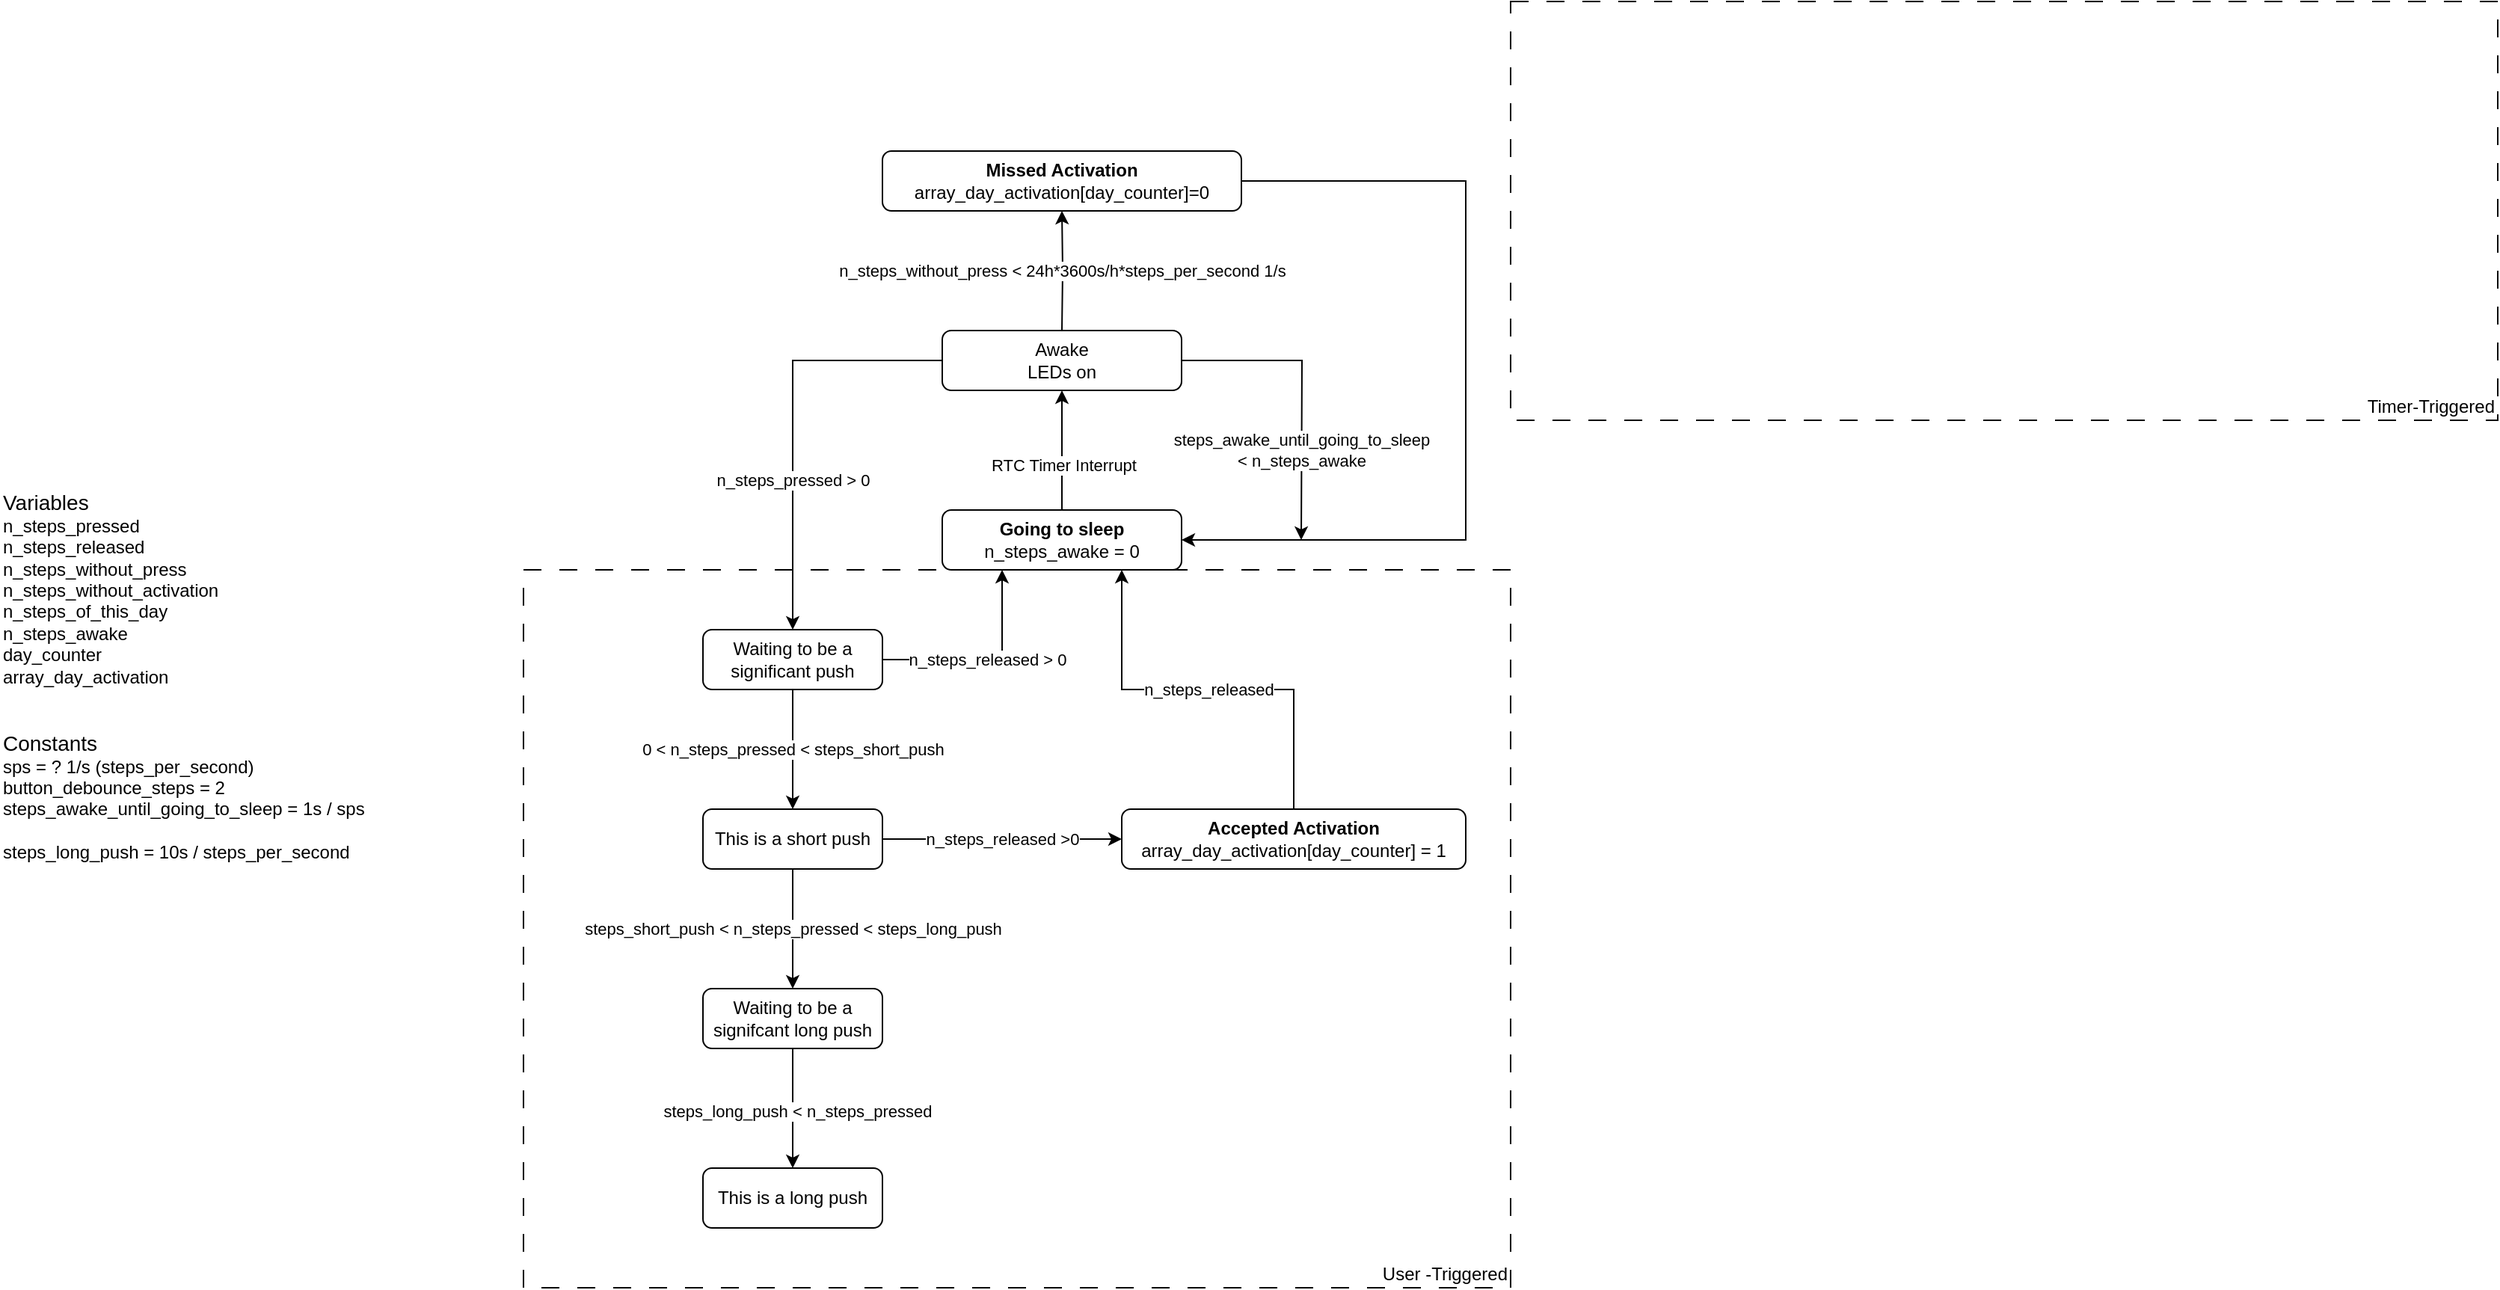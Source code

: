 <mxfile version="24.6.4" type="github">
  <diagram id="C5RBs43oDa-KdzZeNtuy" name="Page-1">
    <mxGraphModel dx="2259" dy="1861" grid="1" gridSize="10" guides="1" tooltips="1" connect="1" arrows="1" fold="1" page="1" pageScale="1" pageWidth="827" pageHeight="1169" math="0" shadow="0">
      <root>
        <mxCell id="WIyWlLk6GJQsqaUBKTNV-0" />
        <mxCell id="WIyWlLk6GJQsqaUBKTNV-1" parent="WIyWlLk6GJQsqaUBKTNV-0" />
        <mxCell id="Zca6fgg9WE0_3WFFqNH4-5" value="Timer-Triggered" style="rounded=0;whiteSpace=wrap;html=1;fillColor=none;dashed=1;dashPattern=12 12;align=right;verticalAlign=bottom;" vertex="1" parent="WIyWlLk6GJQsqaUBKTNV-1">
          <mxGeometry x="820" y="-100" width="660" height="280" as="geometry" />
        </mxCell>
        <mxCell id="MZPHr9ysJYLROjtgFWOI-9" value="0 &amp;lt; n_steps_pressed &amp;lt; steps_short_push" style="edgeStyle=orthogonalEdgeStyle;rounded=0;orthogonalLoop=1;jettySize=auto;html=1;" parent="WIyWlLk6GJQsqaUBKTNV-1" source="WIyWlLk6GJQsqaUBKTNV-3" target="MZPHr9ysJYLROjtgFWOI-2" edge="1">
          <mxGeometry relative="1" as="geometry" />
        </mxCell>
        <mxCell id="Zca6fgg9WE0_3WFFqNH4-0" value="n_steps_released &amp;gt; 0" style="edgeStyle=orthogonalEdgeStyle;rounded=0;orthogonalLoop=1;jettySize=auto;html=1;exitX=1;exitY=0.5;exitDx=0;exitDy=0;entryX=0.25;entryY=1;entryDx=0;entryDy=0;" edge="1" parent="WIyWlLk6GJQsqaUBKTNV-1" source="WIyWlLk6GJQsqaUBKTNV-3" target="MZPHr9ysJYLROjtgFWOI-3">
          <mxGeometry relative="1" as="geometry" />
        </mxCell>
        <mxCell id="WIyWlLk6GJQsqaUBKTNV-3" value="Waiting to be a significant push" style="rounded=1;whiteSpace=wrap;html=1;fontSize=12;glass=0;strokeWidth=1;shadow=0;" parent="WIyWlLk6GJQsqaUBKTNV-1" vertex="1">
          <mxGeometry x="280" y="320" width="120" height="40" as="geometry" />
        </mxCell>
        <mxCell id="MZPHr9ysJYLROjtgFWOI-6" value="steps_short_push &amp;lt; n_steps_pressed &amp;lt; steps_long_push" style="edgeStyle=orthogonalEdgeStyle;rounded=0;orthogonalLoop=1;jettySize=auto;html=1;" parent="WIyWlLk6GJQsqaUBKTNV-1" source="MZPHr9ysJYLROjtgFWOI-2" target="MZPHr9ysJYLROjtgFWOI-5" edge="1">
          <mxGeometry relative="1" as="geometry" />
        </mxCell>
        <mxCell id="Zca6fgg9WE0_3WFFqNH4-2" value="n_steps_released &amp;gt;0" style="edgeStyle=orthogonalEdgeStyle;rounded=0;orthogonalLoop=1;jettySize=auto;html=1;exitX=1;exitY=0.5;exitDx=0;exitDy=0;entryX=0;entryY=0.5;entryDx=0;entryDy=0;" edge="1" parent="WIyWlLk6GJQsqaUBKTNV-1" source="MZPHr9ysJYLROjtgFWOI-2" target="Zca6fgg9WE0_3WFFqNH4-1">
          <mxGeometry relative="1" as="geometry" />
        </mxCell>
        <mxCell id="MZPHr9ysJYLROjtgFWOI-2" value="This is a short push" style="rounded=1;whiteSpace=wrap;html=1;fontSize=12;glass=0;strokeWidth=1;shadow=0;" parent="WIyWlLk6GJQsqaUBKTNV-1" vertex="1">
          <mxGeometry x="280" y="440" width="120" height="40" as="geometry" />
        </mxCell>
        <mxCell id="MZPHr9ysJYLROjtgFWOI-12" value="n_steps_pressed &amp;gt; 0" style="edgeStyle=orthogonalEdgeStyle;rounded=0;orthogonalLoop=1;jettySize=auto;html=1;exitX=0;exitY=0.5;exitDx=0;exitDy=0;entryX=0.5;entryY=0;entryDx=0;entryDy=0;" parent="WIyWlLk6GJQsqaUBKTNV-1" source="Zca6fgg9WE0_3WFFqNH4-14" target="WIyWlLk6GJQsqaUBKTNV-3" edge="1">
          <mxGeometry x="0.286" relative="1" as="geometry">
            <mxPoint as="offset" />
          </mxGeometry>
        </mxCell>
        <mxCell id="MZPHr9ysJYLROjtgFWOI-8" value="" style="edgeStyle=orthogonalEdgeStyle;rounded=0;orthogonalLoop=1;jettySize=auto;html=1;" parent="WIyWlLk6GJQsqaUBKTNV-1" source="MZPHr9ysJYLROjtgFWOI-5" target="MZPHr9ysJYLROjtgFWOI-7" edge="1">
          <mxGeometry relative="1" as="geometry" />
        </mxCell>
        <mxCell id="MZPHr9ysJYLROjtgFWOI-13" value="steps_long_push &amp;lt; n_steps_pressed " style="edgeLabel;html=1;align=center;verticalAlign=middle;resizable=0;points=[];" parent="MZPHr9ysJYLROjtgFWOI-8" vertex="1" connectable="0">
          <mxGeometry x="0.045" y="3" relative="1" as="geometry">
            <mxPoint as="offset" />
          </mxGeometry>
        </mxCell>
        <mxCell id="MZPHr9ysJYLROjtgFWOI-5" value="Waiting to be a signifcant long push" style="rounded=1;whiteSpace=wrap;html=1;fontSize=12;glass=0;strokeWidth=1;shadow=0;" parent="WIyWlLk6GJQsqaUBKTNV-1" vertex="1">
          <mxGeometry x="280" y="560" width="120" height="40" as="geometry" />
        </mxCell>
        <mxCell id="MZPHr9ysJYLROjtgFWOI-7" value="This is a long push" style="rounded=1;whiteSpace=wrap;html=1;fontSize=12;glass=0;strokeWidth=1;shadow=0;" parent="WIyWlLk6GJQsqaUBKTNV-1" vertex="1">
          <mxGeometry x="280" y="680" width="120" height="40" as="geometry" />
        </mxCell>
        <mxCell id="MZPHr9ysJYLROjtgFWOI-11" value="&lt;div&gt;&lt;font style=&quot;font-size: 14px;&quot;&gt;Variables&lt;br&gt;&lt;/font&gt;&lt;/div&gt;&lt;div&gt;n_steps_pressed&lt;/div&gt;&lt;div&gt;n_steps_released&lt;/div&gt;&lt;div&gt;n_steps_without_press&lt;/div&gt;&lt;div&gt;n_steps_without_activation&lt;/div&gt;&lt;div&gt;n_steps_of_this_day&lt;/div&gt;&lt;div&gt;n_steps_awake&lt;br&gt;&lt;/div&gt;&lt;div&gt;day_counter &lt;br&gt;&lt;/div&gt;&lt;div&gt;array_day_activation&lt;br&gt;&lt;/div&gt;&lt;div&gt;&lt;br&gt;&lt;/div&gt;&lt;div&gt;&lt;br&gt;&lt;/div&gt;&lt;div&gt;&lt;font style=&quot;font-size: 14px;&quot;&gt;Constants&lt;/font&gt;&lt;/div&gt;&lt;div&gt;sps = ? 1/s (steps_per_second)&lt;br&gt;&lt;/div&gt;&lt;div&gt;button_debounce_steps = 2&lt;br&gt;&lt;/div&gt;&lt;div&gt;steps_awake_until_going_to_sleep = 1s / sps&lt;br&gt;&lt;/div&gt;&lt;div&gt;&lt;br&gt;&lt;/div&gt;&lt;div&gt;steps_long_push = 10s / steps_per_second&lt;b&gt;&lt;br&gt;&lt;/b&gt;&lt;/div&gt;" style="text;html=1;align=left;verticalAlign=top;whiteSpace=wrap;rounded=0;" parent="WIyWlLk6GJQsqaUBKTNV-1" vertex="1">
          <mxGeometry x="-190" y="220" width="290" height="280" as="geometry" />
        </mxCell>
        <mxCell id="Zca6fgg9WE0_3WFFqNH4-3" value="n_steps_released" style="edgeStyle=orthogonalEdgeStyle;rounded=0;orthogonalLoop=1;jettySize=auto;html=1;exitX=0.5;exitY=0;exitDx=0;exitDy=0;entryX=0.75;entryY=1;entryDx=0;entryDy=0;" edge="1" parent="WIyWlLk6GJQsqaUBKTNV-1" source="Zca6fgg9WE0_3WFFqNH4-1" target="MZPHr9ysJYLROjtgFWOI-3">
          <mxGeometry relative="1" as="geometry" />
        </mxCell>
        <mxCell id="Zca6fgg9WE0_3WFFqNH4-1" value="&lt;div&gt;&lt;b&gt;Accepted Activation&lt;/b&gt;&lt;/div&gt;&lt;div&gt;array_day_activation[day_counter] = 1&lt;br&gt;&lt;/div&gt;" style="rounded=1;whiteSpace=wrap;html=1;fontSize=12;glass=0;strokeWidth=1;shadow=0;" vertex="1" parent="WIyWlLk6GJQsqaUBKTNV-1">
          <mxGeometry x="560" y="440" width="230" height="40" as="geometry" />
        </mxCell>
        <mxCell id="Zca6fgg9WE0_3WFFqNH4-4" value="&lt;div&gt;User -Triggered&lt;br&gt;&lt;/div&gt;" style="rounded=0;whiteSpace=wrap;html=1;fillColor=none;dashed=1;dashPattern=12 12;align=right;verticalAlign=bottom;" vertex="1" parent="WIyWlLk6GJQsqaUBKTNV-1">
          <mxGeometry x="160" y="280" width="660" height="480" as="geometry" />
        </mxCell>
        <mxCell id="Zca6fgg9WE0_3WFFqNH4-10" value="n_steps_without_press &amp;lt; 24h*3600s/h*steps_per_second 1/s" style="edgeStyle=orthogonalEdgeStyle;rounded=0;orthogonalLoop=1;jettySize=auto;html=1;" edge="1" parent="WIyWlLk6GJQsqaUBKTNV-1" target="Zca6fgg9WE0_3WFFqNH4-9">
          <mxGeometry relative="1" as="geometry">
            <mxPoint x="520" y="120" as="sourcePoint" />
          </mxGeometry>
        </mxCell>
        <mxCell id="Zca6fgg9WE0_3WFFqNH4-15" value="" style="edgeStyle=orthogonalEdgeStyle;rounded=0;orthogonalLoop=1;jettySize=auto;html=1;" edge="1" parent="WIyWlLk6GJQsqaUBKTNV-1" source="MZPHr9ysJYLROjtgFWOI-3" target="Zca6fgg9WE0_3WFFqNH4-14">
          <mxGeometry relative="1" as="geometry" />
        </mxCell>
        <mxCell id="Zca6fgg9WE0_3WFFqNH4-16" value="RTC Timer Interrupt " style="edgeLabel;html=1;align=center;verticalAlign=middle;resizable=0;points=[];" vertex="1" connectable="0" parent="Zca6fgg9WE0_3WFFqNH4-15">
          <mxGeometry x="-0.25" y="-1" relative="1" as="geometry">
            <mxPoint as="offset" />
          </mxGeometry>
        </mxCell>
        <mxCell id="MZPHr9ysJYLROjtgFWOI-3" value="&lt;div&gt;&lt;b&gt;Going to sleep&lt;/b&gt;&lt;/div&gt;&lt;div&gt;n_steps_awake = 0&lt;br&gt;&lt;/div&gt;" style="rounded=1;whiteSpace=wrap;html=1;fontSize=12;glass=0;strokeWidth=1;shadow=0;" parent="WIyWlLk6GJQsqaUBKTNV-1" vertex="1">
          <mxGeometry x="440" y="240" width="160" height="40" as="geometry" />
        </mxCell>
        <mxCell id="Zca6fgg9WE0_3WFFqNH4-11" style="edgeStyle=orthogonalEdgeStyle;rounded=0;orthogonalLoop=1;jettySize=auto;html=1;exitX=1;exitY=0.5;exitDx=0;exitDy=0;entryX=1;entryY=0.5;entryDx=0;entryDy=0;" edge="1" parent="WIyWlLk6GJQsqaUBKTNV-1" source="Zca6fgg9WE0_3WFFqNH4-9" target="MZPHr9ysJYLROjtgFWOI-3">
          <mxGeometry relative="1" as="geometry">
            <Array as="points">
              <mxPoint x="790" y="20" />
              <mxPoint x="790" y="260" />
            </Array>
          </mxGeometry>
        </mxCell>
        <mxCell id="Zca6fgg9WE0_3WFFqNH4-9" value="&lt;div&gt;&lt;b&gt;Missed Activation&lt;/b&gt;&lt;/div&gt;&lt;div&gt;array_day_activation[day_counter]=0&lt;/div&gt;" style="rounded=1;whiteSpace=wrap;html=1;fontSize=12;glass=0;strokeWidth=1;shadow=0;" vertex="1" parent="WIyWlLk6GJQsqaUBKTNV-1">
          <mxGeometry x="400" width="240" height="40" as="geometry" />
        </mxCell>
        <mxCell id="Zca6fgg9WE0_3WFFqNH4-17" value="&lt;div&gt;steps_awake_until_going_to_sleep&lt;/div&gt;&lt;div&gt;&amp;lt; n_steps_awake &lt;/div&gt;" style="edgeStyle=orthogonalEdgeStyle;rounded=0;orthogonalLoop=1;jettySize=auto;html=1;exitX=1;exitY=0.5;exitDx=0;exitDy=0;" edge="1" parent="WIyWlLk6GJQsqaUBKTNV-1" source="Zca6fgg9WE0_3WFFqNH4-14">
          <mxGeometry x="0.402" relative="1" as="geometry">
            <mxPoint x="680" y="260" as="targetPoint" />
            <mxPoint as="offset" />
          </mxGeometry>
        </mxCell>
        <mxCell id="Zca6fgg9WE0_3WFFqNH4-14" value="&lt;div&gt;Awake &lt;/div&gt;LEDs on " style="rounded=1;whiteSpace=wrap;html=1;fontSize=12;glass=0;strokeWidth=1;shadow=0;" vertex="1" parent="WIyWlLk6GJQsqaUBKTNV-1">
          <mxGeometry x="440" y="120" width="160" height="40" as="geometry" />
        </mxCell>
      </root>
    </mxGraphModel>
  </diagram>
</mxfile>
